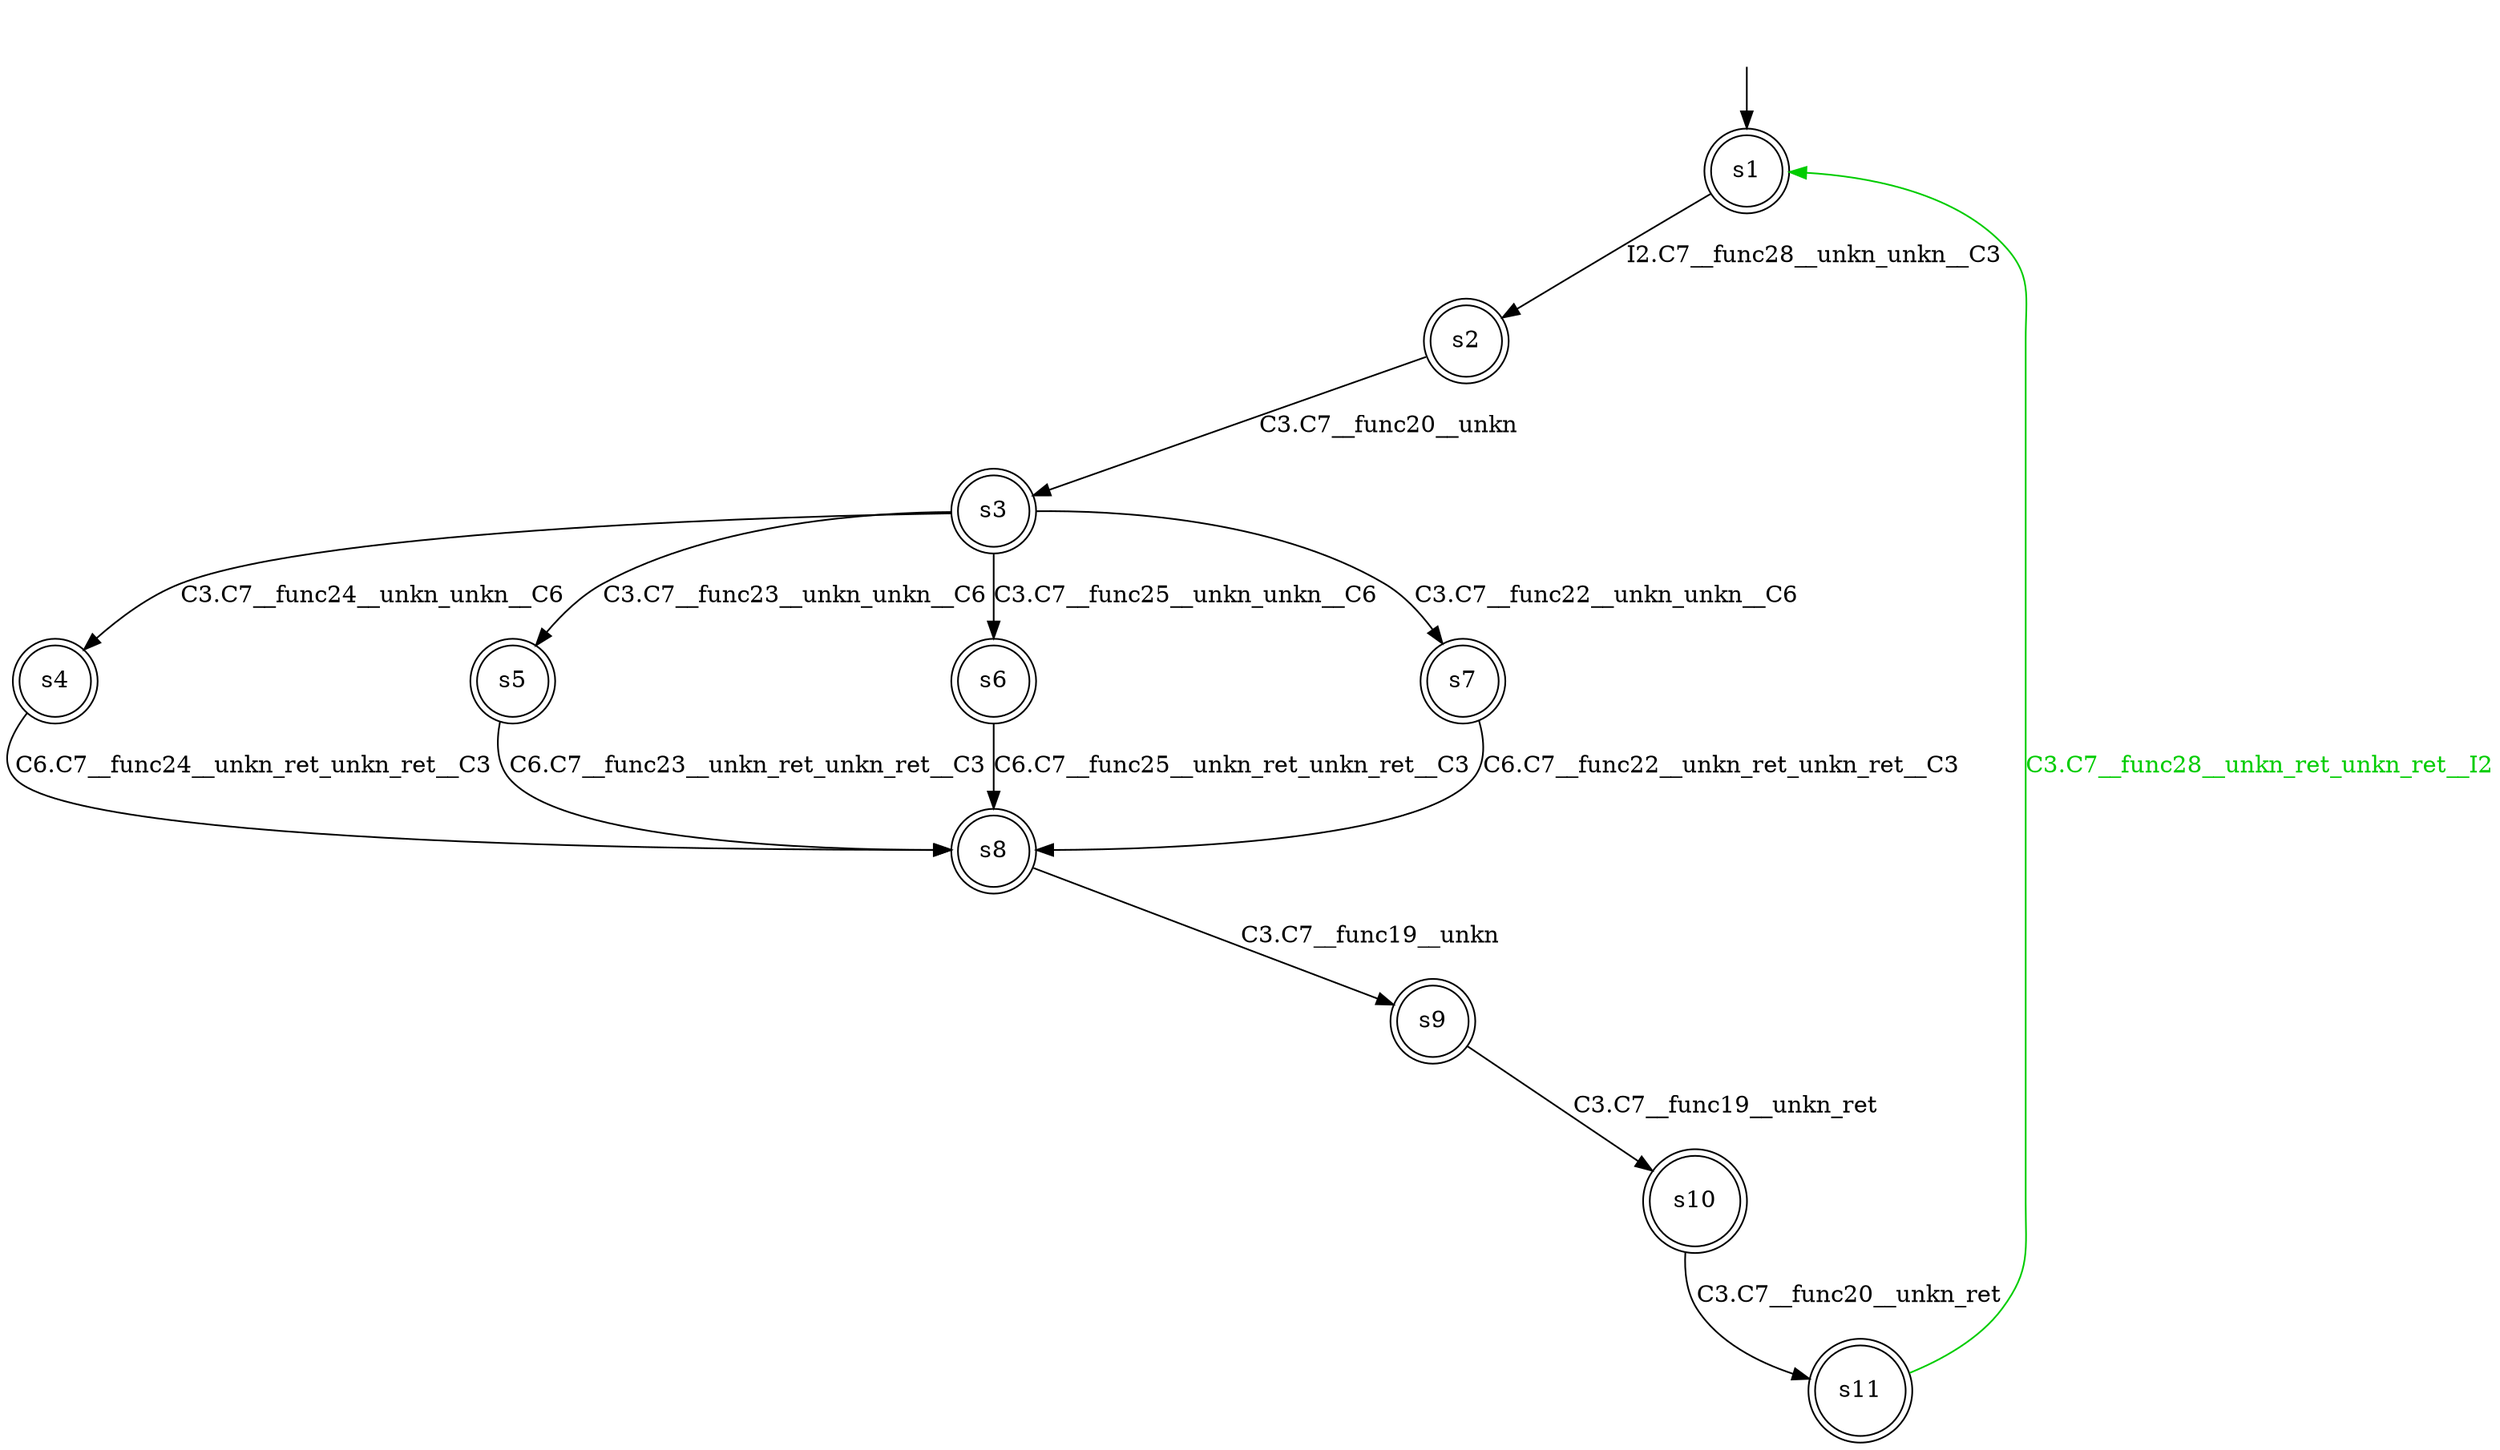 digraph diffautomaton {
	1 [label=<s1> shape="doublecircle"];
	2 [label=<s2> shape="doublecircle"];
	3 [label=<s3> shape="doublecircle"];
	4 [label=<s4> shape="doublecircle"];
	5 [label=<s5> shape="doublecircle"];
	6 [label=<s6> shape="doublecircle"];
	7 [label=<s7> shape="doublecircle"];
	8 [label=<s8> shape="doublecircle"];
	9 [label=<s9> shape="doublecircle"];
	10 [label=<s10> shape="doublecircle"];
	11 [label=<s11> shape="doublecircle"];
	__init1 [label=<> shape="none"];
	__init1 -> 1;
	1 -> 2 [label=<<font color="#000000">I2.C7__func28__unkn_unkn__C3</font>> id="1-0-2"];
	2 -> 3 [label=<<font color="#000000">C3.C7__func20__unkn</font>> id="2-0-3"];
	3 -> 4 [label=<<font color="#000000">C3.C7__func24__unkn_unkn__C6</font>> id="3-0-4"];
	3 -> 5 [label=<<font color="#000000">C3.C7__func23__unkn_unkn__C6</font>> id="3-1-5"];
	3 -> 6 [label=<<font color="#000000">C3.C7__func25__unkn_unkn__C6</font>> id="3-2-6"];
	3 -> 7 [label=<<font color="#000000">C3.C7__func22__unkn_unkn__C6</font>> id="3-3-7"];
	4 -> 8 [label=<<font color="#000000">C6.C7__func24__unkn_ret_unkn_ret__C3</font>> id="4-0-8"];
	5 -> 8 [label=<<font color="#000000">C6.C7__func23__unkn_ret_unkn_ret__C3</font>> id="5-0-8"];
	6 -> 8 [label=<<font color="#000000">C6.C7__func25__unkn_ret_unkn_ret__C3</font>> id="6-0-8"];
	7 -> 8 [label=<<font color="#000000">C6.C7__func22__unkn_ret_unkn_ret__C3</font>> id="7-0-8"];
	8 -> 9 [label=<<font color="#000000">C3.C7__func19__unkn</font>> id="8-0-9"];
	9 -> 10 [label=<<font color="#000000">C3.C7__func19__unkn_ret</font>> id="9-0-10"];
	10 -> 11 [label=<<font color="#000000">C3.C7__func20__unkn_ret</font>> id="10-0-11"];
	11 -> 1 [label=<<font color="#00cc00">C3.C7__func28__unkn_ret_unkn_ret__I2</font>> color="#00cc00" id="11-0-1"];
}
